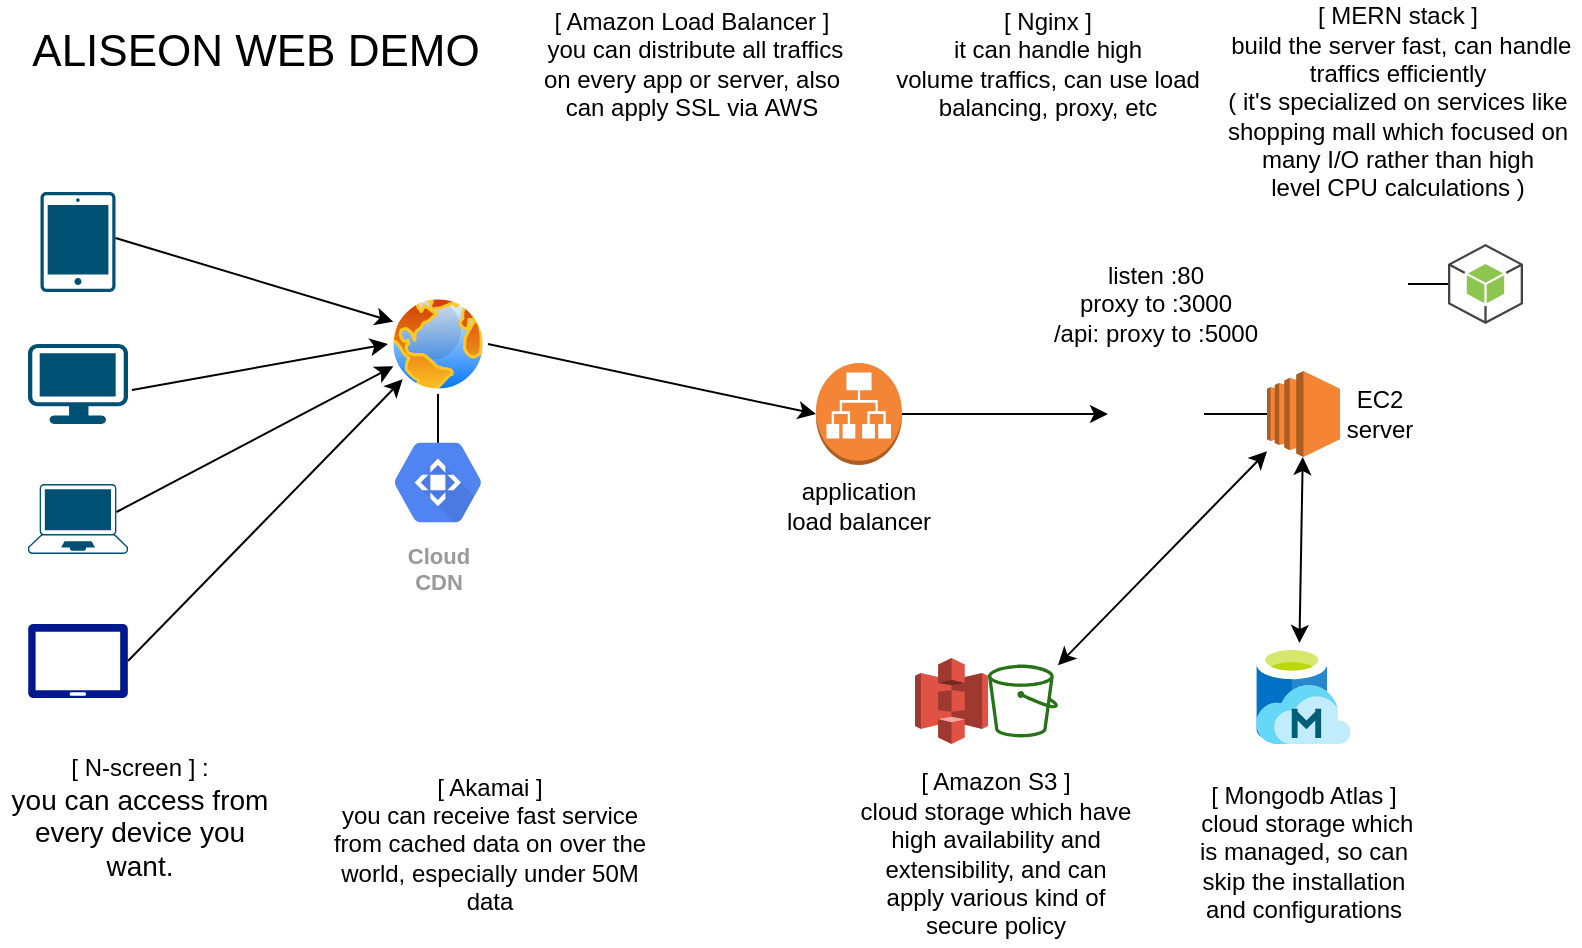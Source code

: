 <mxfile version="14.9.0" type="github">
  <diagram id="JmtXC3KNYKc-si2XV-58" name="Page-1">
    <mxGraphModel dx="878" dy="720" grid="1" gridSize="10" guides="1" tooltips="1" connect="1" arrows="1" fold="1" page="1" pageScale="1" pageWidth="827" pageHeight="1169" math="0" shadow="0">
      <root>
        <mxCell id="0" />
        <mxCell id="1" parent="0" />
        <mxCell id="gwNynlul9ihLpbrJon8_-7" value="" style="points=[[0.13,0.02,0],[0.5,0,0],[0.87,0.02,0],[0.885,0.4,0],[0.985,0.985,0],[0.5,1,0],[0.015,0.985,0],[0.115,0.4,0]];verticalLabelPosition=bottom;html=1;verticalAlign=top;aspect=fixed;align=center;pointerEvents=1;shape=mxgraph.cisco19.laptop;fillColor=#005073;strokeColor=none;" parent="1" vertex="1">
          <mxGeometry x="34" y="256" width="50" height="35" as="geometry" />
        </mxCell>
        <mxCell id="gwNynlul9ihLpbrJon8_-8" value="" style="points=[[0.03,0.03,0],[0.5,0,0],[0.97,0.03,0],[1,0.4,0],[0.97,0.745,0],[0.5,1,0],[0.03,0.745,0],[0,0.4,0]];verticalLabelPosition=bottom;html=1;verticalAlign=top;aspect=fixed;align=center;pointerEvents=1;shape=mxgraph.cisco19.workstation;fillColor=#005073;strokeColor=none;" parent="1" vertex="1">
          <mxGeometry x="34" y="186" width="50" height="40" as="geometry" />
        </mxCell>
        <mxCell id="gwNynlul9ihLpbrJon8_-9" value="" style="points=[[0.015,0.015,0],[0.985,0.015,0],[0.985,0.985,0],[0.015,0.985,0],[0.25,0,0],[0.5,0,0],[0.75,0,0],[1,0.25,0],[1,0.5,0],[1,0.75,0],[0.75,1,0],[0.5,1,0],[0.25,1,0],[0,0.75,0],[0,0.5,0],[0,0.25,0]];verticalLabelPosition=bottom;html=1;verticalAlign=top;aspect=fixed;align=center;pointerEvents=1;shape=mxgraph.cisco19.handheld;fillColor=#005073;strokeColor=none;" parent="1" vertex="1">
          <mxGeometry x="40.25" y="110" width="37.5" height="50" as="geometry" />
        </mxCell>
        <mxCell id="gwNynlul9ihLpbrJon8_-11" value="" style="aspect=fixed;pointerEvents=1;shadow=0;dashed=0;html=1;strokeColor=none;labelPosition=center;verticalLabelPosition=bottom;verticalAlign=top;align=center;fillColor=#00188D;shape=mxgraph.azure.tablet;" parent="1" vertex="1">
          <mxGeometry x="34" y="326" width="50" height="37" as="geometry" />
        </mxCell>
        <mxCell id="gwNynlul9ihLpbrJon8_-13" value="" style="aspect=fixed;perimeter=ellipsePerimeter;html=1;align=center;shadow=0;dashed=0;spacingTop=3;image;image=img/lib/active_directory/internet_globe.svg;" parent="1" vertex="1">
          <mxGeometry x="214" y="161" width="50" height="50" as="geometry" />
        </mxCell>
        <mxCell id="gwNynlul9ihLpbrJon8_-15" value="" style="shape=image;html=1;verticalAlign=top;verticalLabelPosition=bottom;labelBackgroundColor=#ffffff;imageAspect=0;aspect=fixed;image=https://cdn4.iconfinder.com/data/icons/logos-brands-5/24/nginx-128.png" parent="1" vertex="1">
          <mxGeometry x="574" y="197" width="48" height="48" as="geometry" />
        </mxCell>
        <mxCell id="gwNynlul9ihLpbrJon8_-16" value="" style="outlineConnect=0;dashed=0;verticalLabelPosition=bottom;verticalAlign=top;align=center;html=1;shape=mxgraph.aws3.ec2;fillColor=#F58534;gradientColor=none;" parent="1" vertex="1">
          <mxGeometry x="653.5" y="199.5" width="36.5" height="43" as="geometry" />
        </mxCell>
        <mxCell id="gwNynlul9ihLpbrJon8_-17" value="" style="shape=image;html=1;verticalAlign=top;verticalLabelPosition=bottom;labelBackgroundColor=#ffffff;imageAspect=0;aspect=fixed;image=https://cdn4.iconfinder.com/data/icons/logos-3/512/mongodb-2-128.png" parent="1" vertex="1">
          <mxGeometry x="690" y="336" width="48" height="48" as="geometry" />
        </mxCell>
        <mxCell id="gwNynlul9ihLpbrJon8_-19" value="" style="aspect=fixed;html=1;points=[];align=center;image;fontSize=12;image=img/lib/mscae/Managed_Databases.svg;" parent="1" vertex="1">
          <mxGeometry x="648.25" y="336" width="47" height="50" as="geometry" />
        </mxCell>
        <mxCell id="gwNynlul9ihLpbrJon8_-20" value="" style="outlineConnect=0;dashed=0;verticalLabelPosition=bottom;verticalAlign=top;align=center;html=1;shape=mxgraph.aws3.s3;fillColor=#E05243;gradientColor=none;" parent="1" vertex="1">
          <mxGeometry x="477.5" y="343" width="36.5" height="43" as="geometry" />
        </mxCell>
        <mxCell id="gwNynlul9ihLpbrJon8_-21" value="" style="outlineConnect=0;fontColor=#232F3E;gradientColor=none;fillColor=#277116;strokeColor=none;dashed=0;verticalLabelPosition=bottom;verticalAlign=top;align=center;html=1;fontSize=12;fontStyle=0;aspect=fixed;pointerEvents=1;shape=mxgraph.aws4.bucket;" parent="1" vertex="1">
          <mxGeometry x="514" y="346.3" width="35" height="36.4" as="geometry" />
        </mxCell>
        <mxCell id="gwNynlul9ihLpbrJon8_-25" value="Cloud&#xa;CDN" style="html=1;fillColor=#5184F3;strokeColor=none;verticalAlign=top;labelPosition=center;verticalLabelPosition=bottom;align=center;spacingTop=-6;fontSize=11;fontStyle=1;fontColor=#999999;shape=mxgraph.gcp2.hexIcon;prIcon=cloud_cdn" parent="1" vertex="1">
          <mxGeometry x="206" y="226" width="66" height="58.5" as="geometry" />
        </mxCell>
        <mxCell id="gwNynlul9ihLpbrJon8_-26" value="[ Akamai ]&lt;br&gt;&lt;font style=&quot;font-size: 12px&quot;&gt;&lt;span style=&quot;font-family: &amp;#34;source sans pro&amp;#34; , sans-serif ; background-color: rgb(255 , 255 , 255)&quot;&gt;you can&amp;nbsp;&lt;/span&gt;&lt;span style=&quot;font-family: &amp;#34;source sans pro&amp;#34; , sans-serif ; background-color: rgb(255 , 255 , 255)&quot;&gt;receive&lt;/span&gt;&lt;span style=&quot;font-family: &amp;#34;source sans pro&amp;#34; , sans-serif ; background-color: rgb(255 , 255 , 255)&quot;&gt;&amp;nbsp;fast service from&amp;nbsp;&lt;/span&gt;&lt;span style=&quot;font-family: &amp;#34;source sans pro&amp;#34; , sans-serif ; background-color: rgb(255 , 255 , 255)&quot;&gt;cached&lt;/span&gt;&lt;span style=&quot;font-family: &amp;#34;source sans pro&amp;#34; , sans-serif ; background-color: rgb(255 , 255 , 255)&quot;&gt;&amp;nbsp;data on over the world, especially under 50M data&lt;/span&gt;&lt;/font&gt;" style="text;html=1;strokeColor=none;fillColor=none;align=center;verticalAlign=middle;whiteSpace=wrap;rounded=0;" parent="1" vertex="1">
          <mxGeometry x="180" y="402" width="170" height="68" as="geometry" />
        </mxCell>
        <mxCell id="Tq353sXl2KkIvjmvmrAU-4" value="" style="endArrow=classic;html=1;exitX=1;exitY=0.5;exitDx=0;exitDy=0;exitPerimeter=0;entryX=0;entryY=0.25;entryDx=0;entryDy=0;" parent="1" target="gwNynlul9ihLpbrJon8_-13" edge="1">
          <mxGeometry width="50" height="50" relative="1" as="geometry">
            <mxPoint x="77.75" y="133" as="sourcePoint" />
            <mxPoint x="164" y="79" as="targetPoint" />
          </mxGeometry>
        </mxCell>
        <mxCell id="Tq353sXl2KkIvjmvmrAU-5" value="" style="endArrow=classic;html=1;exitX=1.04;exitY=0.575;exitDx=0;exitDy=0;exitPerimeter=0;entryX=0;entryY=0.5;entryDx=0;entryDy=0;" parent="1" source="gwNynlul9ihLpbrJon8_-8" target="gwNynlul9ihLpbrJon8_-13" edge="1">
          <mxGeometry width="50" height="50" relative="1" as="geometry">
            <mxPoint x="104" y="231" as="sourcePoint" />
            <mxPoint x="154" y="181" as="targetPoint" />
          </mxGeometry>
        </mxCell>
        <mxCell id="Tq353sXl2KkIvjmvmrAU-6" value="" style="endArrow=classic;html=1;exitX=0.885;exitY=0.4;exitDx=0;exitDy=0;exitPerimeter=0;entryX=0;entryY=0.75;entryDx=0;entryDy=0;" parent="1" source="gwNynlul9ihLpbrJon8_-7" target="gwNynlul9ihLpbrJon8_-13" edge="1">
          <mxGeometry width="50" height="50" relative="1" as="geometry">
            <mxPoint x="84" y="276" as="sourcePoint" />
            <mxPoint x="134" y="226" as="targetPoint" />
          </mxGeometry>
        </mxCell>
        <mxCell id="Tq353sXl2KkIvjmvmrAU-8" value="" style="endArrow=classic;html=1;exitX=1;exitY=0.5;exitDx=0;exitDy=0;exitPerimeter=0;entryX=0;entryY=1;entryDx=0;entryDy=0;" parent="1" source="gwNynlul9ihLpbrJon8_-11" target="gwNynlul9ihLpbrJon8_-13" edge="1">
          <mxGeometry width="50" height="50" relative="1" as="geometry">
            <mxPoint x="94" y="341" as="sourcePoint" />
            <mxPoint x="202" y="196" as="targetPoint" />
          </mxGeometry>
        </mxCell>
        <mxCell id="Tq353sXl2KkIvjmvmrAU-9" value="" style="endArrow=none;html=1;exitX=0.5;exitY=0.16;exitDx=0;exitDy=0;exitPerimeter=0;entryX=0.5;entryY=1;entryDx=0;entryDy=0;" parent="1" source="gwNynlul9ihLpbrJon8_-25" target="gwNynlul9ihLpbrJon8_-13" edge="1">
          <mxGeometry width="50" height="50" relative="1" as="geometry">
            <mxPoint x="264" y="216" as="sourcePoint" />
            <mxPoint x="314" y="166" as="targetPoint" />
          </mxGeometry>
        </mxCell>
        <mxCell id="Tq353sXl2KkIvjmvmrAU-10" value="" style="endArrow=none;html=1;entryX=0;entryY=0.5;entryDx=0;entryDy=0;entryPerimeter=0;exitX=1;exitY=0.5;exitDx=0;exitDy=0;" parent="1" source="gwNynlul9ihLpbrJon8_-15" target="gwNynlul9ihLpbrJon8_-16" edge="1">
          <mxGeometry width="50" height="50" relative="1" as="geometry">
            <mxPoint x="634" y="221" as="sourcePoint" />
            <mxPoint x="674" y="176" as="targetPoint" />
          </mxGeometry>
        </mxCell>
        <mxCell id="Tq353sXl2KkIvjmvmrAU-11" value="" style="outlineConnect=0;dashed=0;verticalLabelPosition=bottom;verticalAlign=top;align=center;html=1;shape=mxgraph.aws3.application_load_balancer;fillColor=#F58536;gradientColor=none;" parent="1" vertex="1">
          <mxGeometry x="428" y="195.5" width="43" height="51" as="geometry" />
        </mxCell>
        <mxCell id="Tq353sXl2KkIvjmvmrAU-13" value="" style="shape=image;html=1;verticalAlign=top;verticalLabelPosition=bottom;labelBackgroundColor=#ffffff;imageAspect=0;aspect=fixed;image=https://cdn2.iconfinder.com/data/icons/whcompare-servers-web-hosting/50/ssl-certificate-128.png" parent="1" vertex="1">
          <mxGeometry x="454" y="166.5" width="27" height="28" as="geometry" />
        </mxCell>
        <mxCell id="Tq353sXl2KkIvjmvmrAU-14" value="" style="shape=image;html=1;verticalAlign=top;verticalLabelPosition=bottom;labelBackgroundColor=#ffffff;imageAspect=0;aspect=fixed;image=https://cdn2.iconfinder.com/data/icons/whcompare-servers-web-hosting/50/ssl-certificate-128.png" parent="1" vertex="1">
          <mxGeometry x="264" y="241.25" width="28" height="28" as="geometry" />
        </mxCell>
        <mxCell id="Tq353sXl2KkIvjmvmrAU-19" value="" style="endArrow=classic;startArrow=classic;html=1;" parent="1" source="gwNynlul9ihLpbrJon8_-21" target="gwNynlul9ihLpbrJon8_-16" edge="1">
          <mxGeometry width="50" height="50" relative="1" as="geometry">
            <mxPoint x="554" y="516" as="sourcePoint" />
            <mxPoint x="604" y="466" as="targetPoint" />
          </mxGeometry>
        </mxCell>
        <mxCell id="Tq353sXl2KkIvjmvmrAU-20" value="" style="endArrow=classic;startArrow=classic;html=1;exitX=0.457;exitY=-0.01;exitDx=0;exitDy=0;exitPerimeter=0;" parent="1" source="gwNynlul9ihLpbrJon8_-19" target="gwNynlul9ihLpbrJon8_-16" edge="1">
          <mxGeometry width="50" height="50" relative="1" as="geometry">
            <mxPoint x="634" y="306" as="sourcePoint" />
            <mxPoint x="684" y="256" as="targetPoint" />
          </mxGeometry>
        </mxCell>
        <mxCell id="Tq353sXl2KkIvjmvmrAU-21" value="" style="endArrow=classic;html=1;exitX=1;exitY=0.5;exitDx=0;exitDy=0;entryX=0;entryY=0.5;entryDx=0;entryDy=0;entryPerimeter=0;" parent="1" source="gwNynlul9ihLpbrJon8_-13" target="Tq353sXl2KkIvjmvmrAU-11" edge="1">
          <mxGeometry width="50" height="50" relative="1" as="geometry">
            <mxPoint x="264" y="191.5" as="sourcePoint" />
            <mxPoint x="314" y="141.5" as="targetPoint" />
          </mxGeometry>
        </mxCell>
        <mxCell id="Tq353sXl2KkIvjmvmrAU-22" value="" style="endArrow=classic;html=1;entryX=0;entryY=0.5;entryDx=0;entryDy=0;exitX=1;exitY=0.5;exitDx=0;exitDy=0;exitPerimeter=0;" parent="1" source="Tq353sXl2KkIvjmvmrAU-11" target="gwNynlul9ihLpbrJon8_-15" edge="1">
          <mxGeometry width="50" height="50" relative="1" as="geometry">
            <mxPoint x="524" y="226" as="sourcePoint" />
            <mxPoint x="574" y="176" as="targetPoint" />
          </mxGeometry>
        </mxCell>
        <mxCell id="Tq353sXl2KkIvjmvmrAU-23" value="[ Amazon S3 ] &lt;br&gt;cloud storage which have high availability and extensibility, and can apply various kind of secure policy" style="text;html=1;strokeColor=none;fillColor=none;align=center;verticalAlign=middle;whiteSpace=wrap;rounded=0;" parent="1" vertex="1">
          <mxGeometry x="446" y="395" width="144" height="92" as="geometry" />
        </mxCell>
        <mxCell id="Tq353sXl2KkIvjmvmrAU-24" value="application load balancer" style="text;html=1;strokeColor=none;fillColor=none;align=center;verticalAlign=middle;whiteSpace=wrap;rounded=0;" parent="1" vertex="1">
          <mxGeometry x="410" y="246.5" width="79" height="40" as="geometry" />
        </mxCell>
        <mxCell id="Tq353sXl2KkIvjmvmrAU-25" value="EC2 server" style="text;html=1;strokeColor=none;fillColor=none;align=center;verticalAlign=middle;whiteSpace=wrap;rounded=0;" parent="1" vertex="1">
          <mxGeometry x="690" y="211" width="40" height="20" as="geometry" />
        </mxCell>
        <mxCell id="Tq353sXl2KkIvjmvmrAU-26" value="listen :80&lt;br&gt;proxy to :3000&lt;br&gt;/api: proxy to :5000" style="text;html=1;strokeColor=none;fillColor=none;align=center;verticalAlign=middle;whiteSpace=wrap;rounded=0;" parent="1" vertex="1">
          <mxGeometry x="541" y="156" width="114" height="20" as="geometry" />
        </mxCell>
        <mxCell id="Tq353sXl2KkIvjmvmrAU-27" value="" style="shape=image;html=1;verticalAlign=top;verticalLabelPosition=bottom;labelBackgroundColor=#ffffff;imageAspect=0;aspect=fixed;image=https://cdn0.iconfinder.com/data/icons/logos-brands-in-colors/128/react_color-128.png" parent="1" vertex="1">
          <mxGeometry x="684" y="136" width="40" height="40" as="geometry" />
        </mxCell>
        <mxCell id="Tq353sXl2KkIvjmvmrAU-28" value="" style="outlineConnect=0;dashed=0;verticalLabelPosition=bottom;verticalAlign=top;align=center;html=1;shape=mxgraph.aws3.android;fillColor=#8CC64F;gradientColor=none;" parent="1" vertex="1">
          <mxGeometry x="744" y="136" width="37.5" height="40" as="geometry" />
        </mxCell>
        <mxCell id="Tq353sXl2KkIvjmvmrAU-29" value="" style="endArrow=none;html=1;exitX=1;exitY=0.5;exitDx=0;exitDy=0;entryX=0;entryY=0.5;entryDx=0;entryDy=0;entryPerimeter=0;" parent="1" source="Tq353sXl2KkIvjmvmrAU-27" target="Tq353sXl2KkIvjmvmrAU-28" edge="1">
          <mxGeometry width="50" height="50" relative="1" as="geometry">
            <mxPoint x="404" y="416" as="sourcePoint" />
            <mxPoint x="454" y="366" as="targetPoint" />
          </mxGeometry>
        </mxCell>
        <mxCell id="Tq353sXl2KkIvjmvmrAU-32" value="[ N-screen ] :&lt;br&gt;&lt;span style=&quot;font-family: &amp;#34;source sans pro&amp;#34; , sans-serif ; font-size: 14px ; background-color: rgb(255 , 255 , 255)&quot;&gt;you can access from every&amp;nbsp;&lt;/span&gt;&lt;span style=&quot;font-family: &amp;#34;source sans pro&amp;#34; , sans-serif ; font-size: 14px ; background-color: rgb(255 , 255 , 255)&quot;&gt;device&lt;/span&gt;&lt;span style=&quot;font-family: &amp;#34;source sans pro&amp;#34; , sans-serif ; font-size: 14px ; background-color: rgb(255 , 255 , 255)&quot;&gt;&amp;nbsp;you want.&lt;/span&gt;" style="text;html=1;strokeColor=none;fillColor=none;align=center;verticalAlign=middle;whiteSpace=wrap;rounded=0;" parent="1" vertex="1">
          <mxGeometry x="20" y="402" width="140" height="42" as="geometry" />
        </mxCell>
        <mxCell id="Tq353sXl2KkIvjmvmrAU-33" value="[ Mongodb Atlas ]&lt;br&gt;&amp;nbsp;cloud storage which is managed, so can skip the installation and configurations" style="text;html=1;strokeColor=none;fillColor=none;align=center;verticalAlign=middle;whiteSpace=wrap;rounded=0;" parent="1" vertex="1">
          <mxGeometry x="610.94" y="395" width="121.62" height="90" as="geometry" />
        </mxCell>
        <mxCell id="Tq353sXl2KkIvjmvmrAU-34" value="[ Amazon Load Balancer ]&lt;br&gt;&lt;font style=&quot;font-size: 12px&quot;&gt;&amp;nbsp;&lt;span style=&quot;font-family: &amp;#34;source sans pro&amp;#34; , sans-serif ; background-color: rgb(255 , 255 , 255)&quot;&gt;you can distribute all traffics on every app or server, also can apply&amp;nbsp;SSL&lt;/span&gt;&lt;span style=&quot;font-family: &amp;#34;source sans pro&amp;#34; , sans-serif ; background-color: rgb(255 , 255 , 255)&quot;&gt;&amp;nbsp;via&amp;nbsp;AWS&lt;/span&gt;&lt;/font&gt;" style="text;html=1;strokeColor=none;fillColor=none;align=center;verticalAlign=middle;whiteSpace=wrap;rounded=0;" parent="1" vertex="1">
          <mxGeometry x="286" y="20" width="160" height="51" as="geometry" />
        </mxCell>
        <mxCell id="Tq353sXl2KkIvjmvmrAU-35" value="[ MERN stack ]&lt;br&gt;&amp;nbsp;&lt;font style=&quot;font-size: 12px ; background-color: rgb(255 , 255 , 255)&quot;&gt;&lt;span style=&quot;font-family: &amp;#34;source sans pro&amp;#34; , sans-serif&quot;&gt;build the server fast, can handle traffics efficiently&lt;/span&gt;&lt;br style=&quot;font-family: &amp;#34;source sans pro&amp;#34; , sans-serif&quot;&gt;&lt;span class=&quot;hiddenGrammarError&quot; style=&quot;cursor: pointer ; font-family: &amp;#34;source sans pro&amp;#34; , sans-serif&quot;&gt;(&amp;nbsp;&lt;/span&gt;&lt;span style=&quot;font-family: &amp;#34;source sans pro&amp;#34; , sans-serif&quot;&gt;it&#39;s specialized on services like shopping mall which focused on many I/O rather than high level&amp;nbsp;&lt;/span&gt;&lt;span class=&quot;hiddenSpellError&quot; style=&quot;cursor: pointer ; font-family: &amp;#34;source sans pro&amp;#34; , sans-serif&quot;&gt;CPU&lt;/span&gt;&lt;span style=&quot;font-family: &amp;#34;source sans pro&amp;#34; , sans-serif&quot;&gt;&amp;nbsp;calculations&lt;/span&gt;&lt;span class=&quot;hiddenGrammarError&quot; style=&quot;cursor: pointer ; font-family: &amp;#34;source sans pro&amp;#34; , sans-serif&quot;&gt;&amp;nbsp;)&lt;/span&gt;&lt;/font&gt;" style="text;html=1;strokeColor=none;fillColor=none;align=center;verticalAlign=middle;whiteSpace=wrap;rounded=0;" parent="1" vertex="1">
          <mxGeometry x="628" y="20" width="182" height="90" as="geometry" />
        </mxCell>
        <mxCell id="Tq353sXl2KkIvjmvmrAU-36" value="[ Nginx ]&lt;br&gt;&lt;font style=&quot;font-size: 12px&quot;&gt;&lt;span style=&quot;font-family: &amp;#34;source sans pro&amp;#34; , sans-serif ; background-color: rgb(255 , 255 , 255)&quot;&gt;it can handle high volume&amp;nbsp;&lt;/span&gt;&lt;span style=&quot;font-family: &amp;#34;source sans pro&amp;#34; , sans-serif ; background-color: rgb(255 , 255 , 255)&quot;&gt;traffics&lt;/span&gt;&lt;span style=&quot;font-family: &amp;#34;source sans pro&amp;#34; , sans-serif ; background-color: rgb(255 , 255 , 255)&quot;&gt;, can use load balancing, proxy, etc&lt;/span&gt;&lt;/font&gt;" style="text;html=1;strokeColor=none;fillColor=none;align=center;verticalAlign=middle;whiteSpace=wrap;rounded=0;" parent="1" vertex="1">
          <mxGeometry x="463.5" y="20" width="160" height="51" as="geometry" />
        </mxCell>
        <mxCell id="Tq353sXl2KkIvjmvmrAU-37" value="&lt;span style=&quot;font-size: 22px&quot;&gt;ALISEON WEB DEMO&lt;/span&gt;" style="text;html=1;strokeColor=none;fillColor=none;align=center;verticalAlign=middle;whiteSpace=wrap;rounded=0;" parent="1" vertex="1">
          <mxGeometry x="26.25" y="20" width="243.75" height="40" as="geometry" />
        </mxCell>
      </root>
    </mxGraphModel>
  </diagram>
</mxfile>
